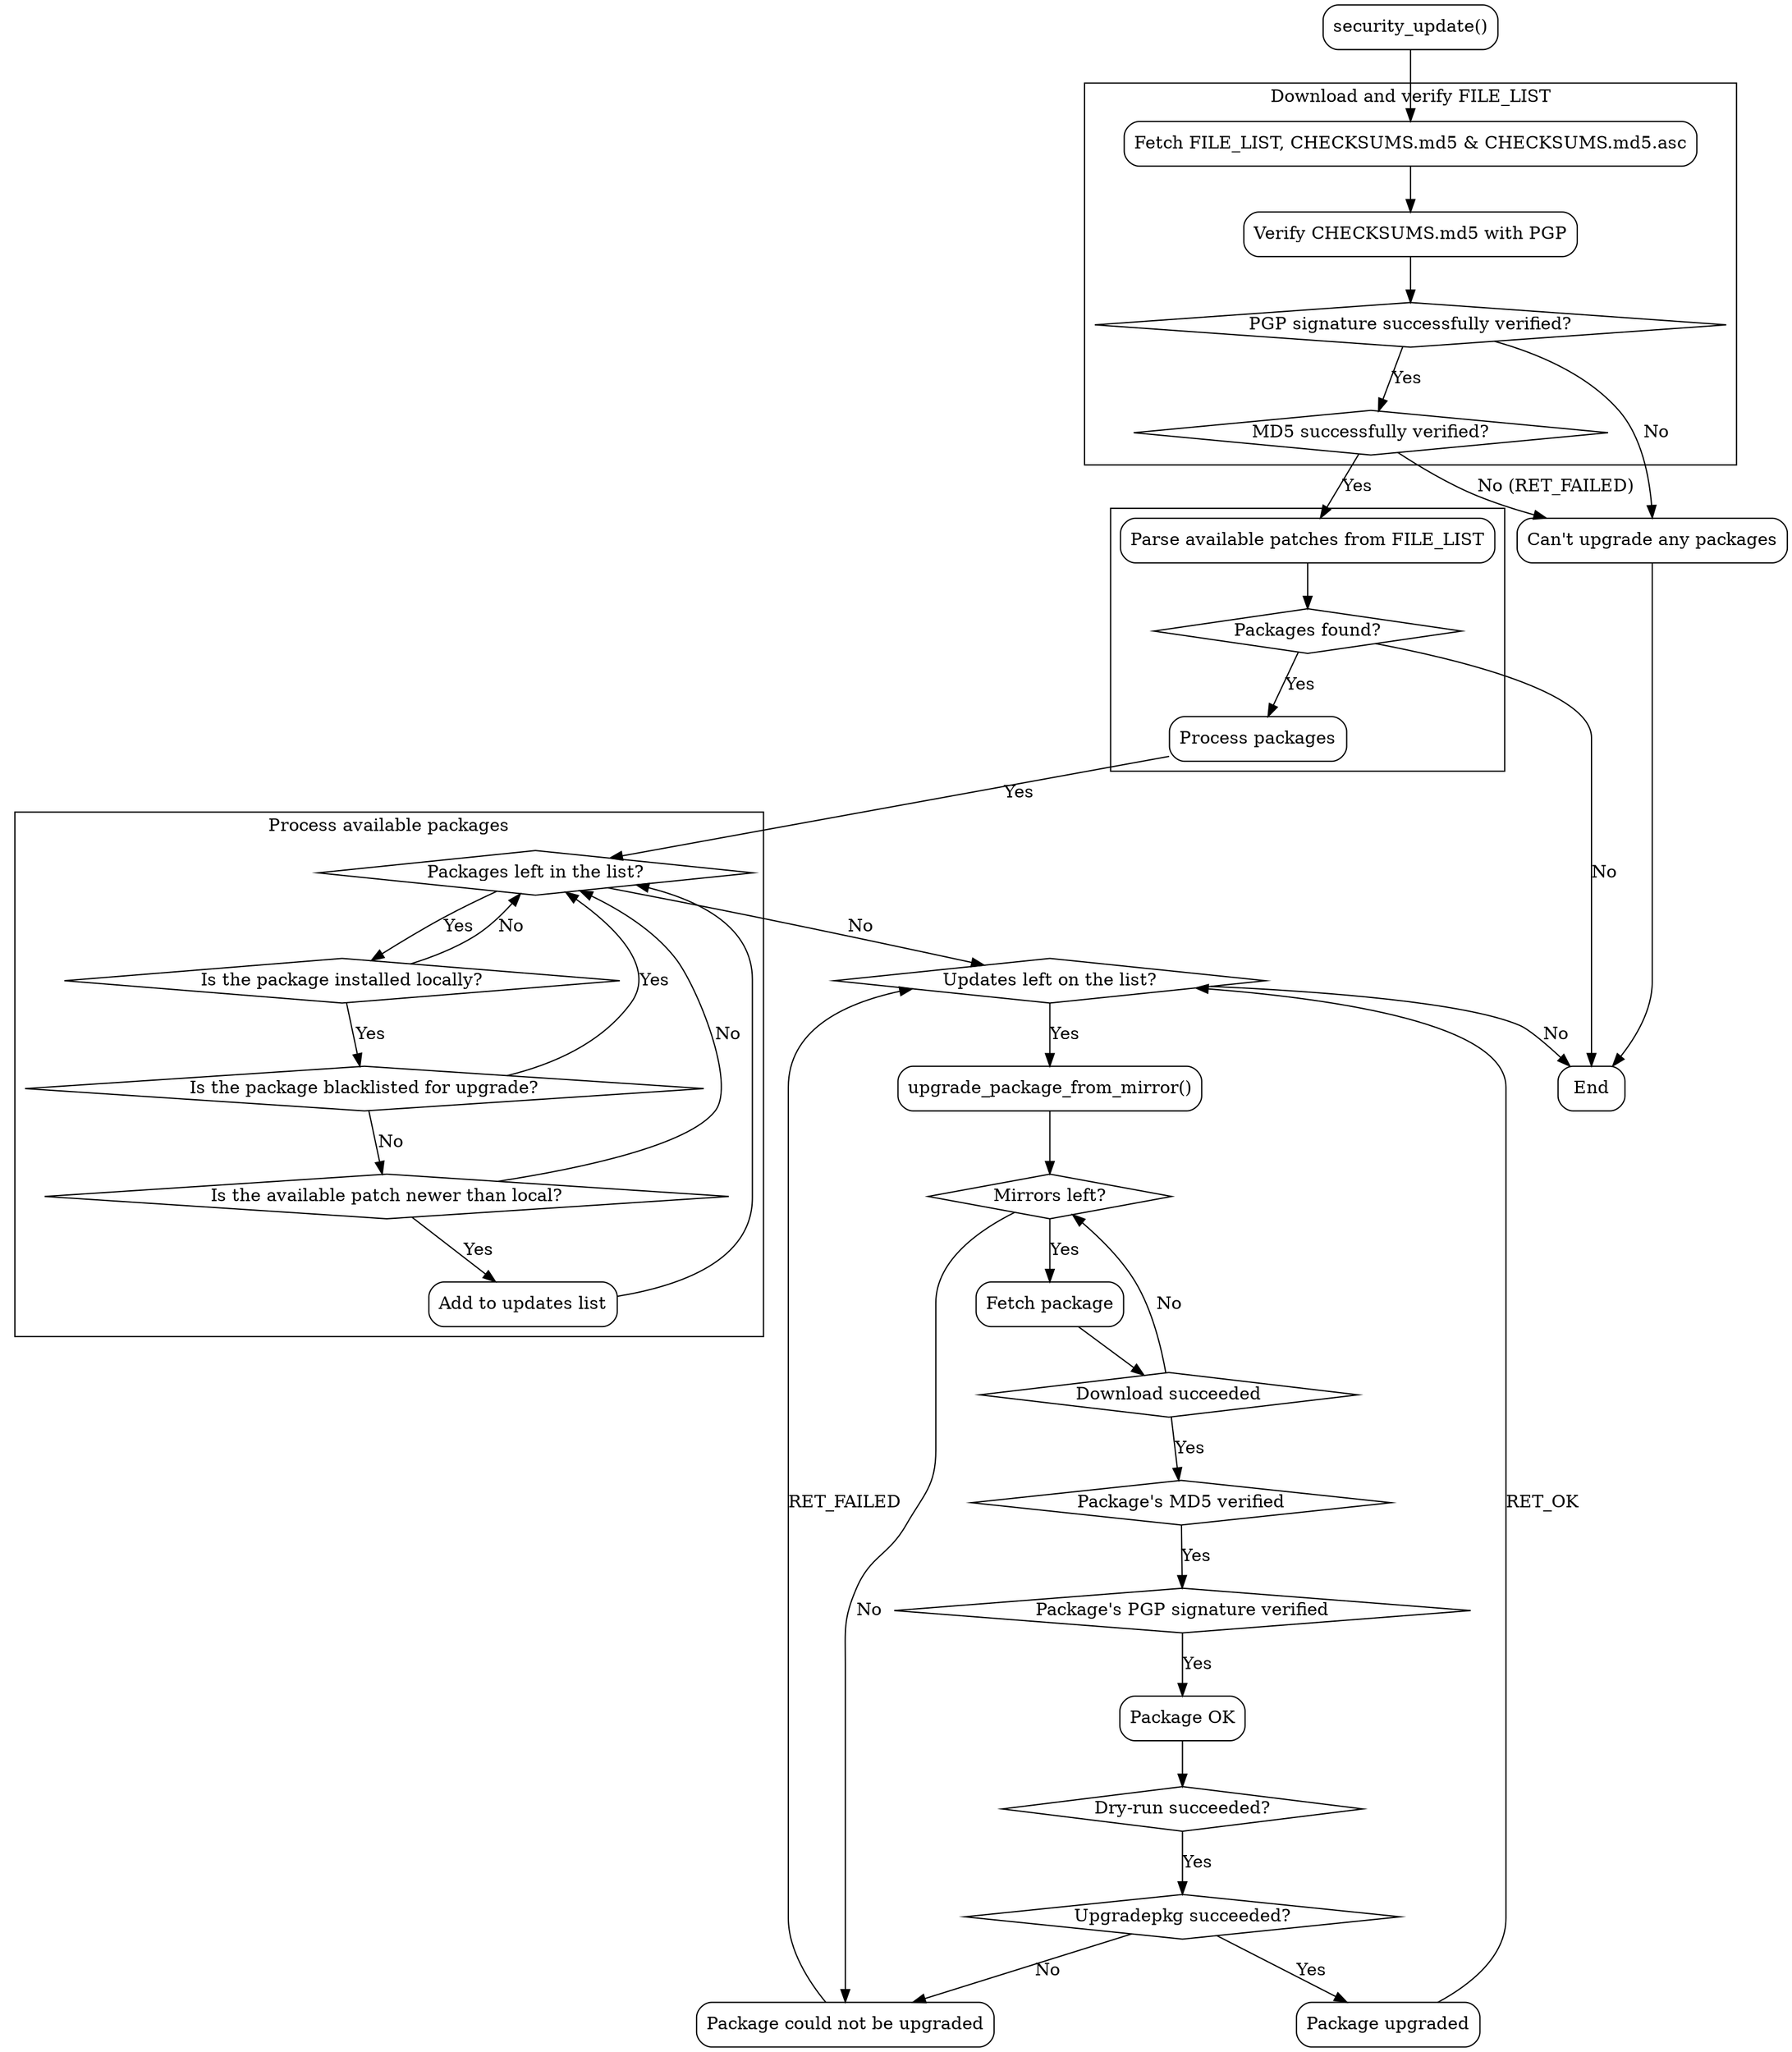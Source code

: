 /*
 * this is roughly how this script works:
 *
 *   - perform a bunch of sanity checks
 *   - detect the Slackware version and architecture in use
 *   - fetch the patches/FILE_LIST		file from $MAIN_MIRROR FTP
 *   - fetch the patches/CHECKSUMS.md5		file from $MAIN_MIRROR FTP
 *   - fetch the patches/CHECKSUMS.md5.asc	file from $MAIN_MIRROR FTP
 *   - verify the PGP signature of	CHECKSUMS.md5
 *   - verify the FILE_LIST MD5 from	CHECKSUMS.md5
 *   - at this point we should be confident that the patch list is authentic
 *   - read all available packages from FILE_LIST into $PACKAGES[] array
 *
 *   - go through the $PACKAGES[] array:
 *     - check if the package in question is installed on the local system
 *     - if $SELECT_UPDATES_INDIVIDUALLY is 1, let user choose whether to add
 *       the package to the $UPDATES[] array
 *     - go through the $UPDATE_BLACKLIST[] array to see if we should skip this
 *       patch
 *     - verify the slackware version tag in the package's revision field is
 *       correct, if available at all that is
 *     - if SKIP_VERSION_TEST is 0, perform version comparison against the
 *       currently installed versions with version_checker() and
 *       do_version_check() functions
 *       - if versions are the same, compare the revisions
 *     - if SKIP_VERSION_TEST is 1, just compare whether the versions are
 *       exactly same
 *   - add suitable packages to the $UPDATES[] array
 *   - print a brief summary about the packages in the $UPDATES[] array
 *
 *   - start processing the $UPDATES[] array:
 *     - try to fetch the SSA ID for the patch from www.slackware.com
 *     - check if the patch is a kernel upgrade, so we can notify the user that
 *       it needs some manual work
 *     - try all the $MIRRORS[] until the package and it's PGP signature file
 *       are downloaded
 *     - verify the package's MD5 from CHECKSUMS.md5 (note that CHECKSUMS.md5
 *       itself should already be verified at this point, also see
 *       $CHECKSUMS_VERIFIED variable)
 *     - verify the package's PGP signature
 *     - run upgradepkg with --dry-run first and the the real deal
 *     - if everything went well, add the applied patch to $UPGRADED_PACKAGES[]
 *       array, otherwise to the $FAILED_PACKAGES[] array
 *
 *   ... to be continued
 */
digraph {
  start[shape="box", style=rounded];
  end[shape="box", style=rounded];
  fetch_FILE_LIST[shape="box", style=rounded];
  verify_checksums[shape="box", style=rounded];
  //verify_file_list[shape="box", style=rounded];
  md5_verified[shape="diamond", style=""];
  package_md5_verified[shape="diamond", style=""];
  package_pgp_verified[shape="diamond", style=""];
  package_ok[shape="box", style=rounded];
  pgp_verified[shape="diamond", style=""];
  fail[shape="box", style=rounded];
  parse_updates[shape="box", style=rounded];
  any_packages_found[shape="diamond", style=""];
  process_packages[shape="box", style=rounded];
  next_package[shape="diamond", style=""];
  is_package_installed[shape="diamond", style=""];
  is_package_blacklisted[shape="diamond", style=""];
  is_package_newer[shape="diamond", style=""];
  add_to_update_list[shape="box", style=rounded];
  updates_left_on_the_list[shape="diamond", style=""];
  upgrade_package_from_mirror[shape="box", style=rounded];
  next_mirror[shape="diamond", style=""];
  package_upgrade_failed[shape="box", style=rounded];
  fetch_package[shape="box", style=rounded];
  download_success[shape="diamond", style=""];
  dry_run[shape="diamond", style=""];
  upgradepkg[shape="diamond", style=""];
  package_upgraded[shape="box", style=rounded];

  start -> fetch_FILE_LIST;
  subgraph cluster0 {
    label="Download and verify FILE_LIST"

    fetch_FILE_LIST -> verify_checksums;
    verify_checksums -> pgp_verified;
    pgp_verified -> md5_verified[label="Yes"];
  }
  pgp_verified -> fail[label="No"];
  /*
  pgp_verified -> verify_file_list[label="Yes"];
  verify_file_list -> md5_verified;
  */
  md5_verified -> fail[label="No (RET_FAILED)"];
  fail -> end;

  subgraph cluster1 {
    md5_verified -> parse_updates[label="Yes"];
    parse_updates -> any_packages_found;
    any_packages_found -> process_packages[label="Yes"];
  }
  any_packages_found -> end[label="No"];
  process_packages -> next_package[label="Yes"];

  subgraph cluster2 {
    label="Process available packages";
    next_package -> is_package_installed[label="Yes"];
    is_package_installed -> next_package[label="No"];
    is_package_installed -> is_package_blacklisted[label="Yes"];
    is_package_blacklisted -> is_package_newer[label="No"];
    is_package_blacklisted -> next_package[label="Yes"];
    is_package_newer -> next_package[label="No"];
    is_package_newer -> add_to_update_list[label="Yes"];
  }
  add_to_update_list -> next_package;
  next_package -> updates_left_on_the_list[label="No"];

  updates_left_on_the_list -> upgrade_package_from_mirror[label="Yes"];
  upgrade_package_from_mirror -> next_mirror;
  next_mirror -> fetch_package[label="Yes"];
  fetch_package -> download_success;

  next_mirror -> package_upgrade_failed[label="No"];
  download_success -> next_mirror[label="No"];
  download_success -> package_md5_verified[label="Yes"];

  // verify
  package_md5_verified -> package_pgp_verified[label="Yes"];
  package_pgp_verified -> package_ok[label="Yes"];

  // upgradepkg
  package_ok -> dry_run;
  dry_run -> upgradepkg[label="Yes"];

  upgradepkg -> package_upgraded[label="Yes"];
  upgradepkg -> package_upgrade_failed[label="No"];
  package_upgraded -> updates_left_on_the_list[label="RET_OK"];
  package_upgrade_failed -> updates_left_on_the_list[label="RET_FAILED"];

  updates_left_on_the_list -> end[label="No"];

  // labels
  start[label="security_update()"];
  end[label="End"];
  fetch_FILE_LIST[label="Fetch FILE_LIST, CHECKSUMS.md5 & CHECKSUMS.md5.asc"];
  verify_checksums[label="Verify CHECKSUMS.md5 with PGP"];
  //verify_file_list[label="Verify FILE_LIST's MD5"];
  md5_verified[label="MD5 successfully verified?"];
  pgp_verified[label="PGP signature successfully verified?"];
  fail[label="Can't upgrade any packages"];
  parse_updates[label="Parse available patches from FILE_LIST"];
  any_packages_found[label="Packages found?"];
  process_packages[label="Process packages"];
  next_package[label="Packages left in the list?"];
  is_package_installed[label="Is the package installed locally?"];
  is_package_blacklisted[label="Is the package blacklisted for upgrade?"];
  is_package_newer[label="Is the available patch newer than local?"];
  add_to_update_list[label="Add to updates list"];
  updates_left_on_the_list[label="Updates left on the list?"];
  upgrade_package_from_mirror[label="upgrade_package_from_mirror()"];
  package_upgrade_failed[label="Package could not be upgraded"];
  next_mirror[label="Mirrors left?"];
  fetch_package[label="Fetch package"];
  download_success[label="Download succeeded"];
  package_md5_verified[label="Package's MD5 verified"];
  package_pgp_verified[label="Package's PGP signature verified"];
  package_ok[label="Package OK"];
  dry_run[label="Dry-run succeeded?"];
  upgradepkg[label="Upgradepkg succeeded?"];
  package_upgraded[label="Package upgraded"];
}
